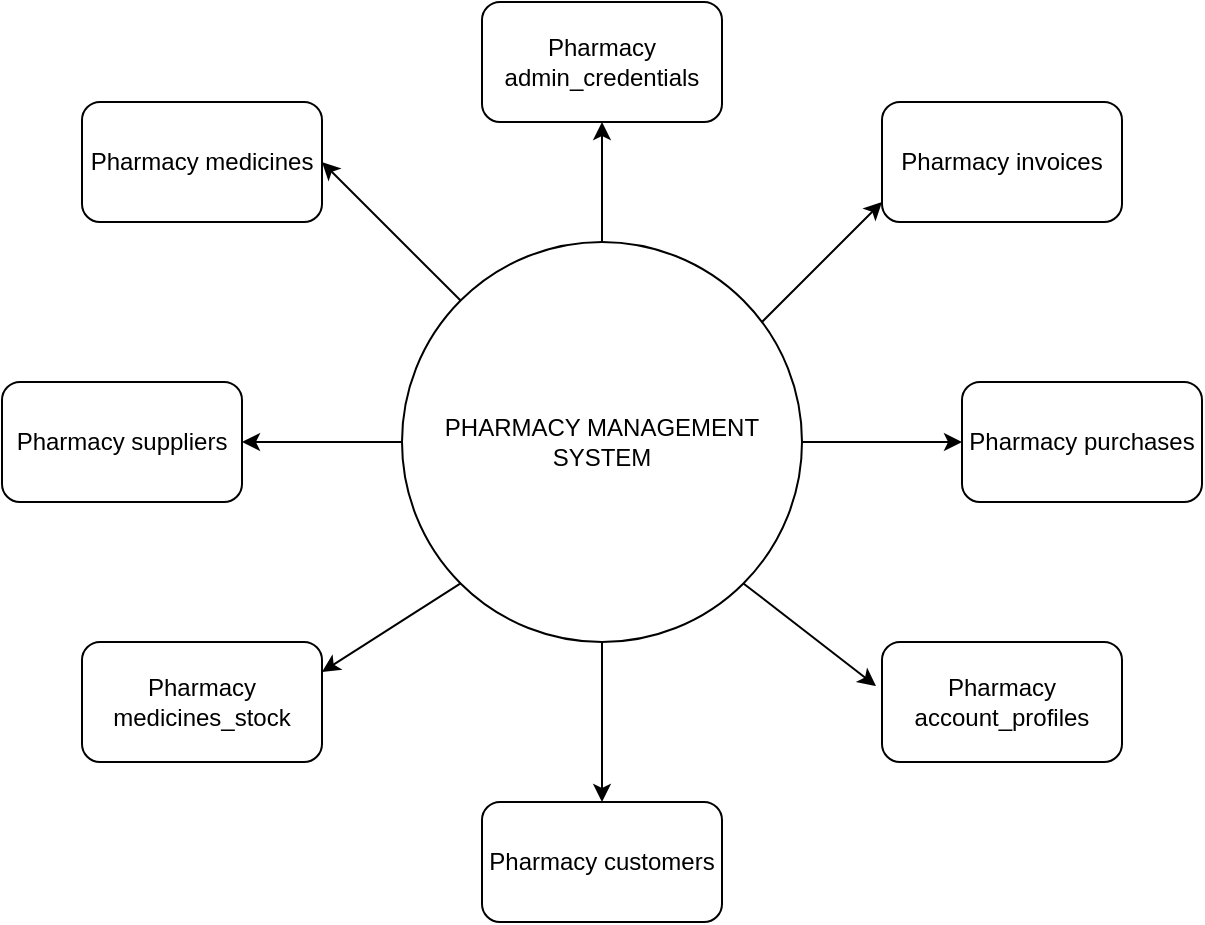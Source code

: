 <mxfile version="20.3.3" type="github"><diagram id="j3PUnOFnUUmI17k4928N" name="Page-1"><mxGraphModel dx="1102" dy="652" grid="1" gridSize="10" guides="1" tooltips="1" connect="1" arrows="1" fold="1" page="1" pageScale="1" pageWidth="850" pageHeight="1100" math="0" shadow="0"><root><mxCell id="0"/><mxCell id="1" parent="0"/><mxCell id="V3d_Ly4kjX3OFF-_3K-q-17" style="edgeStyle=orthogonalEdgeStyle;rounded=0;orthogonalLoop=1;jettySize=auto;html=1;exitX=0.5;exitY=0;exitDx=0;exitDy=0;entryX=0.5;entryY=1;entryDx=0;entryDy=0;" edge="1" parent="1" source="V3d_Ly4kjX3OFF-_3K-q-1" target="V3d_Ly4kjX3OFF-_3K-q-3"><mxGeometry relative="1" as="geometry"/></mxCell><mxCell id="V3d_Ly4kjX3OFF-_3K-q-18" style="edgeStyle=orthogonalEdgeStyle;rounded=0;orthogonalLoop=1;jettySize=auto;html=1;entryX=0.5;entryY=0;entryDx=0;entryDy=0;" edge="1" parent="1" source="V3d_Ly4kjX3OFF-_3K-q-1" target="V3d_Ly4kjX3OFF-_3K-q-7"><mxGeometry relative="1" as="geometry"/></mxCell><mxCell id="V3d_Ly4kjX3OFF-_3K-q-20" value="" style="edgeStyle=orthogonalEdgeStyle;rounded=0;orthogonalLoop=1;jettySize=auto;html=1;" edge="1" parent="1" source="V3d_Ly4kjX3OFF-_3K-q-1" target="V3d_Ly4kjX3OFF-_3K-q-6"><mxGeometry relative="1" as="geometry"/></mxCell><mxCell id="V3d_Ly4kjX3OFF-_3K-q-21" style="edgeStyle=orthogonalEdgeStyle;rounded=0;orthogonalLoop=1;jettySize=auto;html=1;exitX=0;exitY=0.5;exitDx=0;exitDy=0;" edge="1" parent="1" source="V3d_Ly4kjX3OFF-_3K-q-1" target="V3d_Ly4kjX3OFF-_3K-q-5"><mxGeometry relative="1" as="geometry"/></mxCell><mxCell id="V3d_Ly4kjX3OFF-_3K-q-1" value="PHARMACY MANAGEMENT SYSTEM" style="ellipse;whiteSpace=wrap;html=1;aspect=fixed;" vertex="1" parent="1"><mxGeometry x="320" y="220" width="200" height="200" as="geometry"/></mxCell><mxCell id="V3d_Ly4kjX3OFF-_3K-q-2" value="Pharmacy medicines" style="rounded=1;whiteSpace=wrap;html=1;" vertex="1" parent="1"><mxGeometry x="160" y="150" width="120" height="60" as="geometry"/></mxCell><mxCell id="V3d_Ly4kjX3OFF-_3K-q-3" value="Pharmacy admin_credentials" style="rounded=1;whiteSpace=wrap;html=1;" vertex="1" parent="1"><mxGeometry x="360" y="100" width="120" height="60" as="geometry"/></mxCell><mxCell id="V3d_Ly4kjX3OFF-_3K-q-4" value="Pharmacy invoices" style="rounded=1;whiteSpace=wrap;html=1;" vertex="1" parent="1"><mxGeometry x="560" y="150" width="120" height="60" as="geometry"/></mxCell><mxCell id="V3d_Ly4kjX3OFF-_3K-q-5" value="Pharmacy suppliers" style="rounded=1;whiteSpace=wrap;html=1;" vertex="1" parent="1"><mxGeometry x="120" y="290" width="120" height="60" as="geometry"/></mxCell><mxCell id="V3d_Ly4kjX3OFF-_3K-q-6" value="Pharmacy purchases" style="rounded=1;whiteSpace=wrap;html=1;" vertex="1" parent="1"><mxGeometry x="600" y="290" width="120" height="60" as="geometry"/></mxCell><mxCell id="V3d_Ly4kjX3OFF-_3K-q-7" value="Pharmacy customers" style="rounded=1;whiteSpace=wrap;html=1;" vertex="1" parent="1"><mxGeometry x="360" y="500" width="120" height="60" as="geometry"/></mxCell><mxCell id="V3d_Ly4kjX3OFF-_3K-q-8" value="Pharmacy medicines_stock" style="rounded=1;whiteSpace=wrap;html=1;" vertex="1" parent="1"><mxGeometry x="160" y="420" width="120" height="60" as="geometry"/></mxCell><mxCell id="V3d_Ly4kjX3OFF-_3K-q-9" value="Pharmacy account_profiles" style="rounded=1;whiteSpace=wrap;html=1;" vertex="1" parent="1"><mxGeometry x="560" y="420" width="120" height="60" as="geometry"/></mxCell><mxCell id="V3d_Ly4kjX3OFF-_3K-q-23" value="" style="endArrow=classic;html=1;rounded=0;" edge="1" parent="1"><mxGeometry width="50" height="50" relative="1" as="geometry"><mxPoint x="500" y="260" as="sourcePoint"/><mxPoint x="560" y="200" as="targetPoint"/></mxGeometry></mxCell><mxCell id="V3d_Ly4kjX3OFF-_3K-q-24" value="" style="endArrow=classic;html=1;rounded=0;entryX=-0.025;entryY=0.367;entryDx=0;entryDy=0;entryPerimeter=0;exitX=1;exitY=1;exitDx=0;exitDy=0;" edge="1" parent="1" source="V3d_Ly4kjX3OFF-_3K-q-1" target="V3d_Ly4kjX3OFF-_3K-q-9"><mxGeometry width="50" height="50" relative="1" as="geometry"><mxPoint x="500" y="430" as="sourcePoint"/><mxPoint x="550" y="380" as="targetPoint"/></mxGeometry></mxCell><mxCell id="V3d_Ly4kjX3OFF-_3K-q-25" value="" style="endArrow=classic;html=1;rounded=0;exitX=0;exitY=1;exitDx=0;exitDy=0;entryX=1;entryY=0.25;entryDx=0;entryDy=0;" edge="1" parent="1" source="V3d_Ly4kjX3OFF-_3K-q-1" target="V3d_Ly4kjX3OFF-_3K-q-8"><mxGeometry width="50" height="50" relative="1" as="geometry"><mxPoint x="290" y="440" as="sourcePoint"/><mxPoint x="340" y="390" as="targetPoint"/></mxGeometry></mxCell><mxCell id="V3d_Ly4kjX3OFF-_3K-q-27" value="" style="endArrow=classic;html=1;rounded=0;exitX=0;exitY=0;exitDx=0;exitDy=0;entryX=1;entryY=0.5;entryDx=0;entryDy=0;" edge="1" parent="1" source="V3d_Ly4kjX3OFF-_3K-q-1" target="V3d_Ly4kjX3OFF-_3K-q-2"><mxGeometry width="50" height="50" relative="1" as="geometry"><mxPoint x="310" y="260" as="sourcePoint"/><mxPoint x="360" y="210" as="targetPoint"/></mxGeometry></mxCell></root></mxGraphModel></diagram></mxfile>